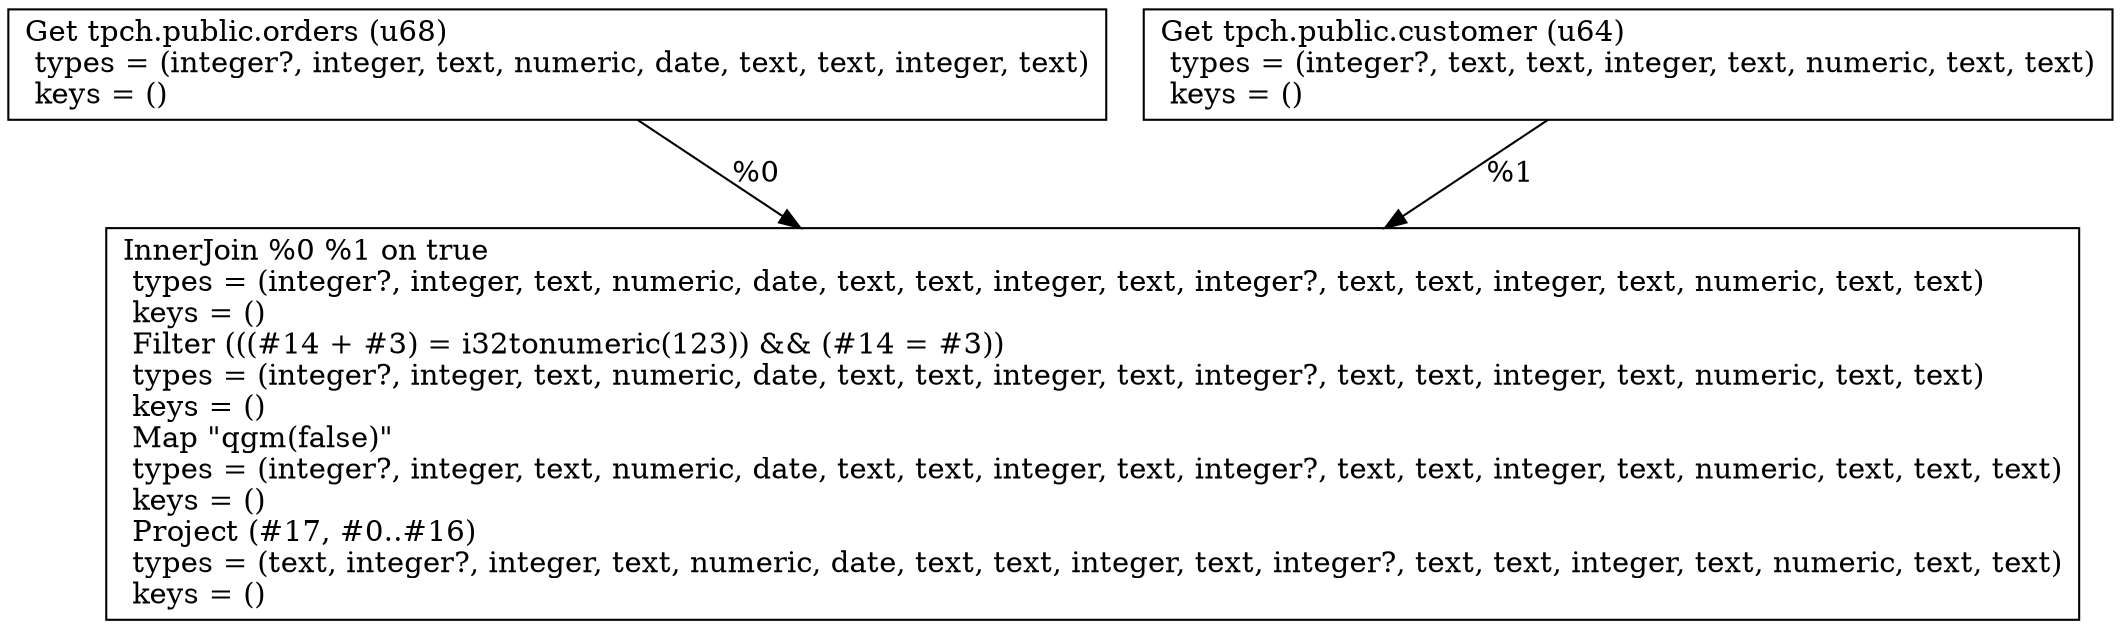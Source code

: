 digraph G {
    node0 [shape = record, label=" Get tpch.public.orders (u68)\l  types = (integer?, integer, text, numeric, date, text, text, integer, text)\l  keys = ()\l"]
    node1 [shape = record, label=" Get tpch.public.customer (u64)\l  types = (integer?, text, text, integer, text, numeric, text, text)\l  keys = ()\l"]
    node2 [shape = record, label=" InnerJoin %0 %1 on true\l  types = (integer?, integer, text, numeric, date, text, text, integer, text, integer?, text, text, integer, text, numeric, text, text)\l  keys = ()\l Filter (((#14 + #3) = i32tonumeric(123)) && (#14 = #3))\l  types = (integer?, integer, text, numeric, date, text, text, integer, text, integer?, text, text, integer, text, numeric, text, text)\l  keys = ()\l Map \"qgm(false)\"\l  types = (integer?, integer, text, numeric, date, text, text, integer, text, integer?, text, text, integer, text, numeric, text, text, text)\l  keys = ()\l Project (#17, #0..#16)\l  types = (text, integer?, integer, text, numeric, date, text, text, integer, text, integer?, text, text, integer, text, numeric, text, text)\l  keys = ()\l"]
    node1 -> node2 [label = "%1\l"]
    node0 -> node2 [label = "%0\l"]
}
